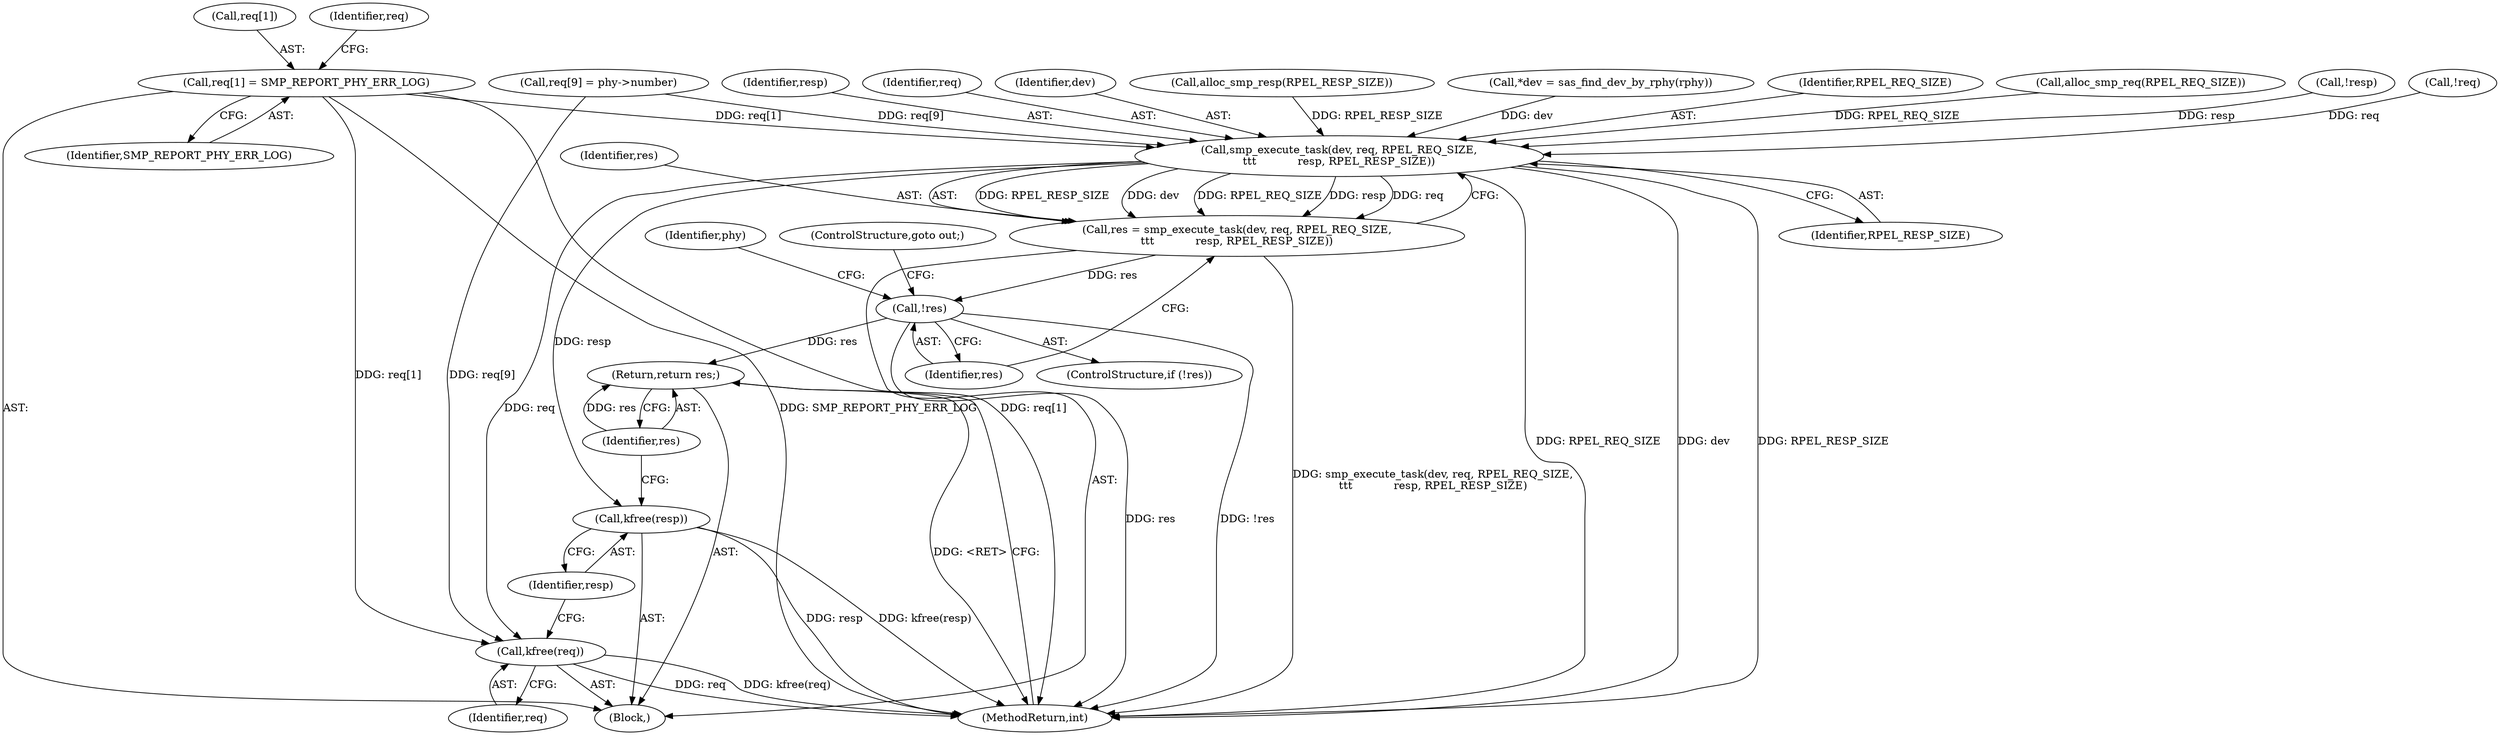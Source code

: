 digraph "0_linux_4a491b1ab11ca0556d2fda1ff1301e862a2d44c4@pointer" {
"1000143" [label="(Call,req[1] = SMP_REPORT_PHY_ERR_LOG)"];
"1000157" [label="(Call,smp_execute_task(dev, req, RPEL_REQ_SIZE,\n\t\t\t            resp, RPEL_RESP_SIZE))"];
"1000155" [label="(Call,res = smp_execute_task(dev, req, RPEL_REQ_SIZE,\n\t\t\t            resp, RPEL_RESP_SIZE))"];
"1000164" [label="(Call,!res)"];
"1000208" [label="(Return,return res;)"];
"1000204" [label="(Call,kfree(req))"];
"1000206" [label="(Call,kfree(resp))"];
"1000148" [label="(Call,req[9] = phy->number)"];
"1000135" [label="(Call,!resp)"];
"1000125" [label="(Call,!req)"];
"1000143" [label="(Call,req[1] = SMP_REPORT_PHY_ERR_LOG)"];
"1000155" [label="(Call,res = smp_execute_task(dev, req, RPEL_REQ_SIZE,\n\t\t\t            resp, RPEL_RESP_SIZE))"];
"1000204" [label="(Call,kfree(req))"];
"1000165" [label="(Identifier,res)"];
"1000161" [label="(Identifier,resp)"];
"1000162" [label="(Identifier,RPEL_RESP_SIZE)"];
"1000166" [label="(ControlStructure,goto out;)"];
"1000163" [label="(ControlStructure,if (!res))"];
"1000210" [label="(MethodReturn,int)"];
"1000206" [label="(Call,kfree(resp))"];
"1000144" [label="(Call,req[1])"];
"1000159" [label="(Identifier,req)"];
"1000205" [label="(Identifier,req)"];
"1000147" [label="(Identifier,SMP_REPORT_PHY_ERR_LOG)"];
"1000158" [label="(Identifier,dev)"];
"1000164" [label="(Call,!res)"];
"1000209" [label="(Identifier,res)"];
"1000157" [label="(Call,smp_execute_task(dev, req, RPEL_REQ_SIZE,\n\t\t\t            resp, RPEL_RESP_SIZE))"];
"1000169" [label="(Identifier,phy)"];
"1000208" [label="(Return,return res;)"];
"1000132" [label="(Call,alloc_smp_resp(RPEL_RESP_SIZE))"];
"1000156" [label="(Identifier,res)"];
"1000102" [label="(Block,)"];
"1000116" [label="(Call,*dev = sas_find_dev_by_rphy(rphy))"];
"1000160" [label="(Identifier,RPEL_REQ_SIZE)"];
"1000150" [label="(Identifier,req)"];
"1000207" [label="(Identifier,resp)"];
"1000122" [label="(Call,alloc_smp_req(RPEL_REQ_SIZE))"];
"1000143" -> "1000102"  [label="AST: "];
"1000143" -> "1000147"  [label="CFG: "];
"1000144" -> "1000143"  [label="AST: "];
"1000147" -> "1000143"  [label="AST: "];
"1000150" -> "1000143"  [label="CFG: "];
"1000143" -> "1000210"  [label="DDG: req[1]"];
"1000143" -> "1000210"  [label="DDG: SMP_REPORT_PHY_ERR_LOG"];
"1000143" -> "1000157"  [label="DDG: req[1]"];
"1000143" -> "1000204"  [label="DDG: req[1]"];
"1000157" -> "1000155"  [label="AST: "];
"1000157" -> "1000162"  [label="CFG: "];
"1000158" -> "1000157"  [label="AST: "];
"1000159" -> "1000157"  [label="AST: "];
"1000160" -> "1000157"  [label="AST: "];
"1000161" -> "1000157"  [label="AST: "];
"1000162" -> "1000157"  [label="AST: "];
"1000155" -> "1000157"  [label="CFG: "];
"1000157" -> "1000210"  [label="DDG: RPEL_RESP_SIZE"];
"1000157" -> "1000210"  [label="DDG: RPEL_REQ_SIZE"];
"1000157" -> "1000210"  [label="DDG: dev"];
"1000157" -> "1000155"  [label="DDG: RPEL_RESP_SIZE"];
"1000157" -> "1000155"  [label="DDG: dev"];
"1000157" -> "1000155"  [label="DDG: RPEL_REQ_SIZE"];
"1000157" -> "1000155"  [label="DDG: resp"];
"1000157" -> "1000155"  [label="DDG: req"];
"1000116" -> "1000157"  [label="DDG: dev"];
"1000125" -> "1000157"  [label="DDG: req"];
"1000148" -> "1000157"  [label="DDG: req[9]"];
"1000122" -> "1000157"  [label="DDG: RPEL_REQ_SIZE"];
"1000135" -> "1000157"  [label="DDG: resp"];
"1000132" -> "1000157"  [label="DDG: RPEL_RESP_SIZE"];
"1000157" -> "1000204"  [label="DDG: req"];
"1000157" -> "1000206"  [label="DDG: resp"];
"1000155" -> "1000102"  [label="AST: "];
"1000156" -> "1000155"  [label="AST: "];
"1000165" -> "1000155"  [label="CFG: "];
"1000155" -> "1000210"  [label="DDG: smp_execute_task(dev, req, RPEL_REQ_SIZE,\n\t\t\t            resp, RPEL_RESP_SIZE)"];
"1000155" -> "1000164"  [label="DDG: res"];
"1000164" -> "1000163"  [label="AST: "];
"1000164" -> "1000165"  [label="CFG: "];
"1000165" -> "1000164"  [label="AST: "];
"1000166" -> "1000164"  [label="CFG: "];
"1000169" -> "1000164"  [label="CFG: "];
"1000164" -> "1000210"  [label="DDG: !res"];
"1000164" -> "1000210"  [label="DDG: res"];
"1000164" -> "1000208"  [label="DDG: res"];
"1000208" -> "1000102"  [label="AST: "];
"1000208" -> "1000209"  [label="CFG: "];
"1000209" -> "1000208"  [label="AST: "];
"1000210" -> "1000208"  [label="CFG: "];
"1000208" -> "1000210"  [label="DDG: <RET>"];
"1000209" -> "1000208"  [label="DDG: res"];
"1000204" -> "1000102"  [label="AST: "];
"1000204" -> "1000205"  [label="CFG: "];
"1000205" -> "1000204"  [label="AST: "];
"1000207" -> "1000204"  [label="CFG: "];
"1000204" -> "1000210"  [label="DDG: req"];
"1000204" -> "1000210"  [label="DDG: kfree(req)"];
"1000148" -> "1000204"  [label="DDG: req[9]"];
"1000206" -> "1000102"  [label="AST: "];
"1000206" -> "1000207"  [label="CFG: "];
"1000207" -> "1000206"  [label="AST: "];
"1000209" -> "1000206"  [label="CFG: "];
"1000206" -> "1000210"  [label="DDG: resp"];
"1000206" -> "1000210"  [label="DDG: kfree(resp)"];
}
